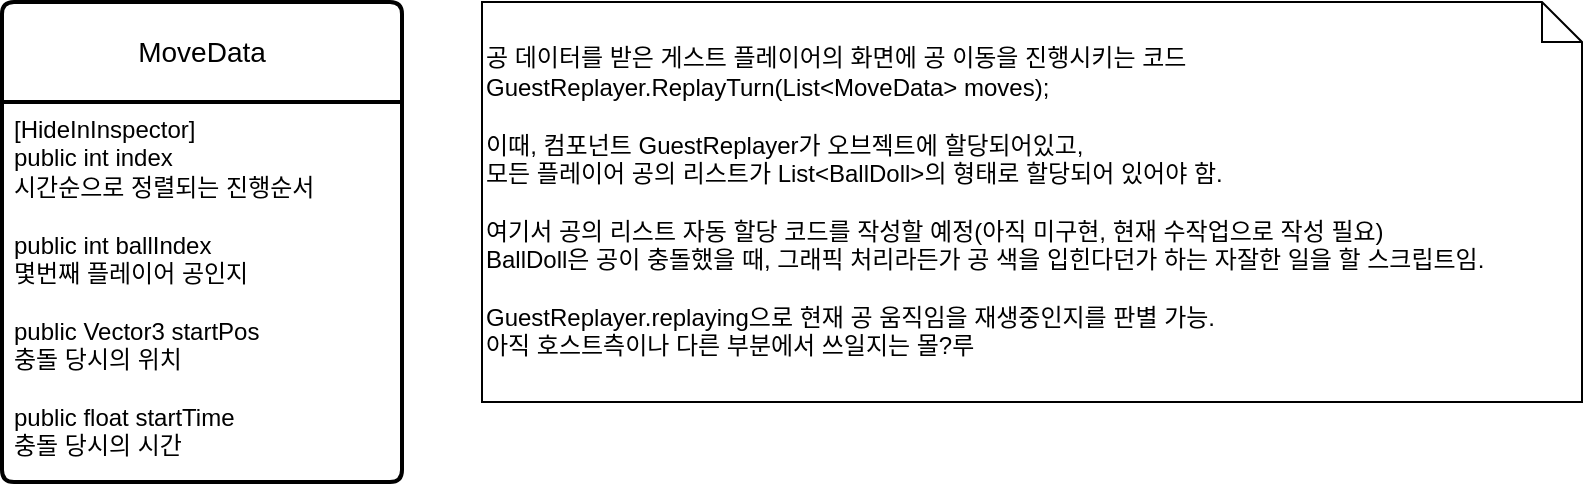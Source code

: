 <mxfile version="21.6.5" type="device">
  <diagram name="페이지-1" id="xkYmsRdoyPVqwTJOcZpl">
    <mxGraphModel dx="978" dy="571" grid="1" gridSize="10" guides="1" tooltips="1" connect="1" arrows="1" fold="1" page="1" pageScale="1" pageWidth="1169" pageHeight="827" math="0" shadow="0">
      <root>
        <mxCell id="0" />
        <mxCell id="1" parent="0" />
        <mxCell id="KaM9ba5RFQA-t93WWY4j-1" value="MoveData" style="swimlane;childLayout=stackLayout;horizontal=1;startSize=50;horizontalStack=0;rounded=1;fontSize=14;fontStyle=0;strokeWidth=2;resizeParent=0;resizeLast=1;shadow=0;dashed=0;align=center;arcSize=4;whiteSpace=wrap;html=1;" parent="1" vertex="1">
          <mxGeometry x="40" y="40" width="200" height="240" as="geometry" />
        </mxCell>
        <mxCell id="KaM9ba5RFQA-t93WWY4j-2" value="&lt;div&gt;[HideInInspector]&lt;/div&gt;&lt;div&gt;public int index&lt;/div&gt;&lt;div&gt;시간순으로 정렬되는 진행순서&lt;/div&gt;&lt;div&gt;&lt;br&gt;&lt;/div&gt;&lt;div&gt;public int ballIndex&lt;/div&gt;&lt;div&gt;몇번째 플레이어 공인지&lt;/div&gt;&lt;div&gt;&lt;br&gt;&lt;/div&gt;&lt;div&gt;public Vector3 startPos&lt;/div&gt;&lt;div&gt;충돌 당시의 위치&lt;/div&gt;&lt;div&gt;&lt;br&gt;&lt;/div&gt;&lt;div&gt;public float startTime&lt;/div&gt;&lt;div&gt;충돌 당시의 시간&lt;/div&gt;" style="align=left;strokeColor=none;fillColor=none;spacingLeft=4;fontSize=12;verticalAlign=top;resizable=0;rotatable=0;part=1;html=1;" parent="KaM9ba5RFQA-t93WWY4j-1" vertex="1">
          <mxGeometry y="50" width="200" height="190" as="geometry" />
        </mxCell>
        <mxCell id="KaM9ba5RFQA-t93WWY4j-5" value="공 데이터를 받은 게스트 플레이어의 화면에 공 이동을 진행시키는 코드&lt;br&gt;GuestReplayer.ReplayTurn(List&amp;lt;MoveData&amp;gt; moves);&lt;br&gt;&lt;br&gt;이때, 컴포넌트&amp;nbsp;GuestReplayer가 오브젝트에 할당되어있고, &lt;br&gt;모든 플레이어 공의 리스트가&amp;nbsp;List&amp;lt;BallDoll&amp;gt;의 형태로 할당되어 있어야 함.&lt;br&gt;&lt;br&gt;여기서 공의 리스트 자동 할당 코드를 작성할 예정(아직 미구현, 현재 수작업으로 작성 필요)&lt;br&gt;BallDoll은 공이 충돌했을 때, 그래픽 처리라든가 공 색을 입힌다던가 하는 자잘한 일을 할 스크립트임.&lt;br&gt;&lt;br&gt;GuestReplayer.replaying으로 현재 공 움직임을 재생중인지를 판별 가능.&lt;br&gt;아직 호스트측이나 다른 부분에서 쓰일지는 몰?루" style="shape=note;size=20;whiteSpace=wrap;html=1;align=left;" parent="1" vertex="1">
          <mxGeometry x="280" y="40" width="550" height="200" as="geometry" />
        </mxCell>
      </root>
    </mxGraphModel>
  </diagram>
</mxfile>
